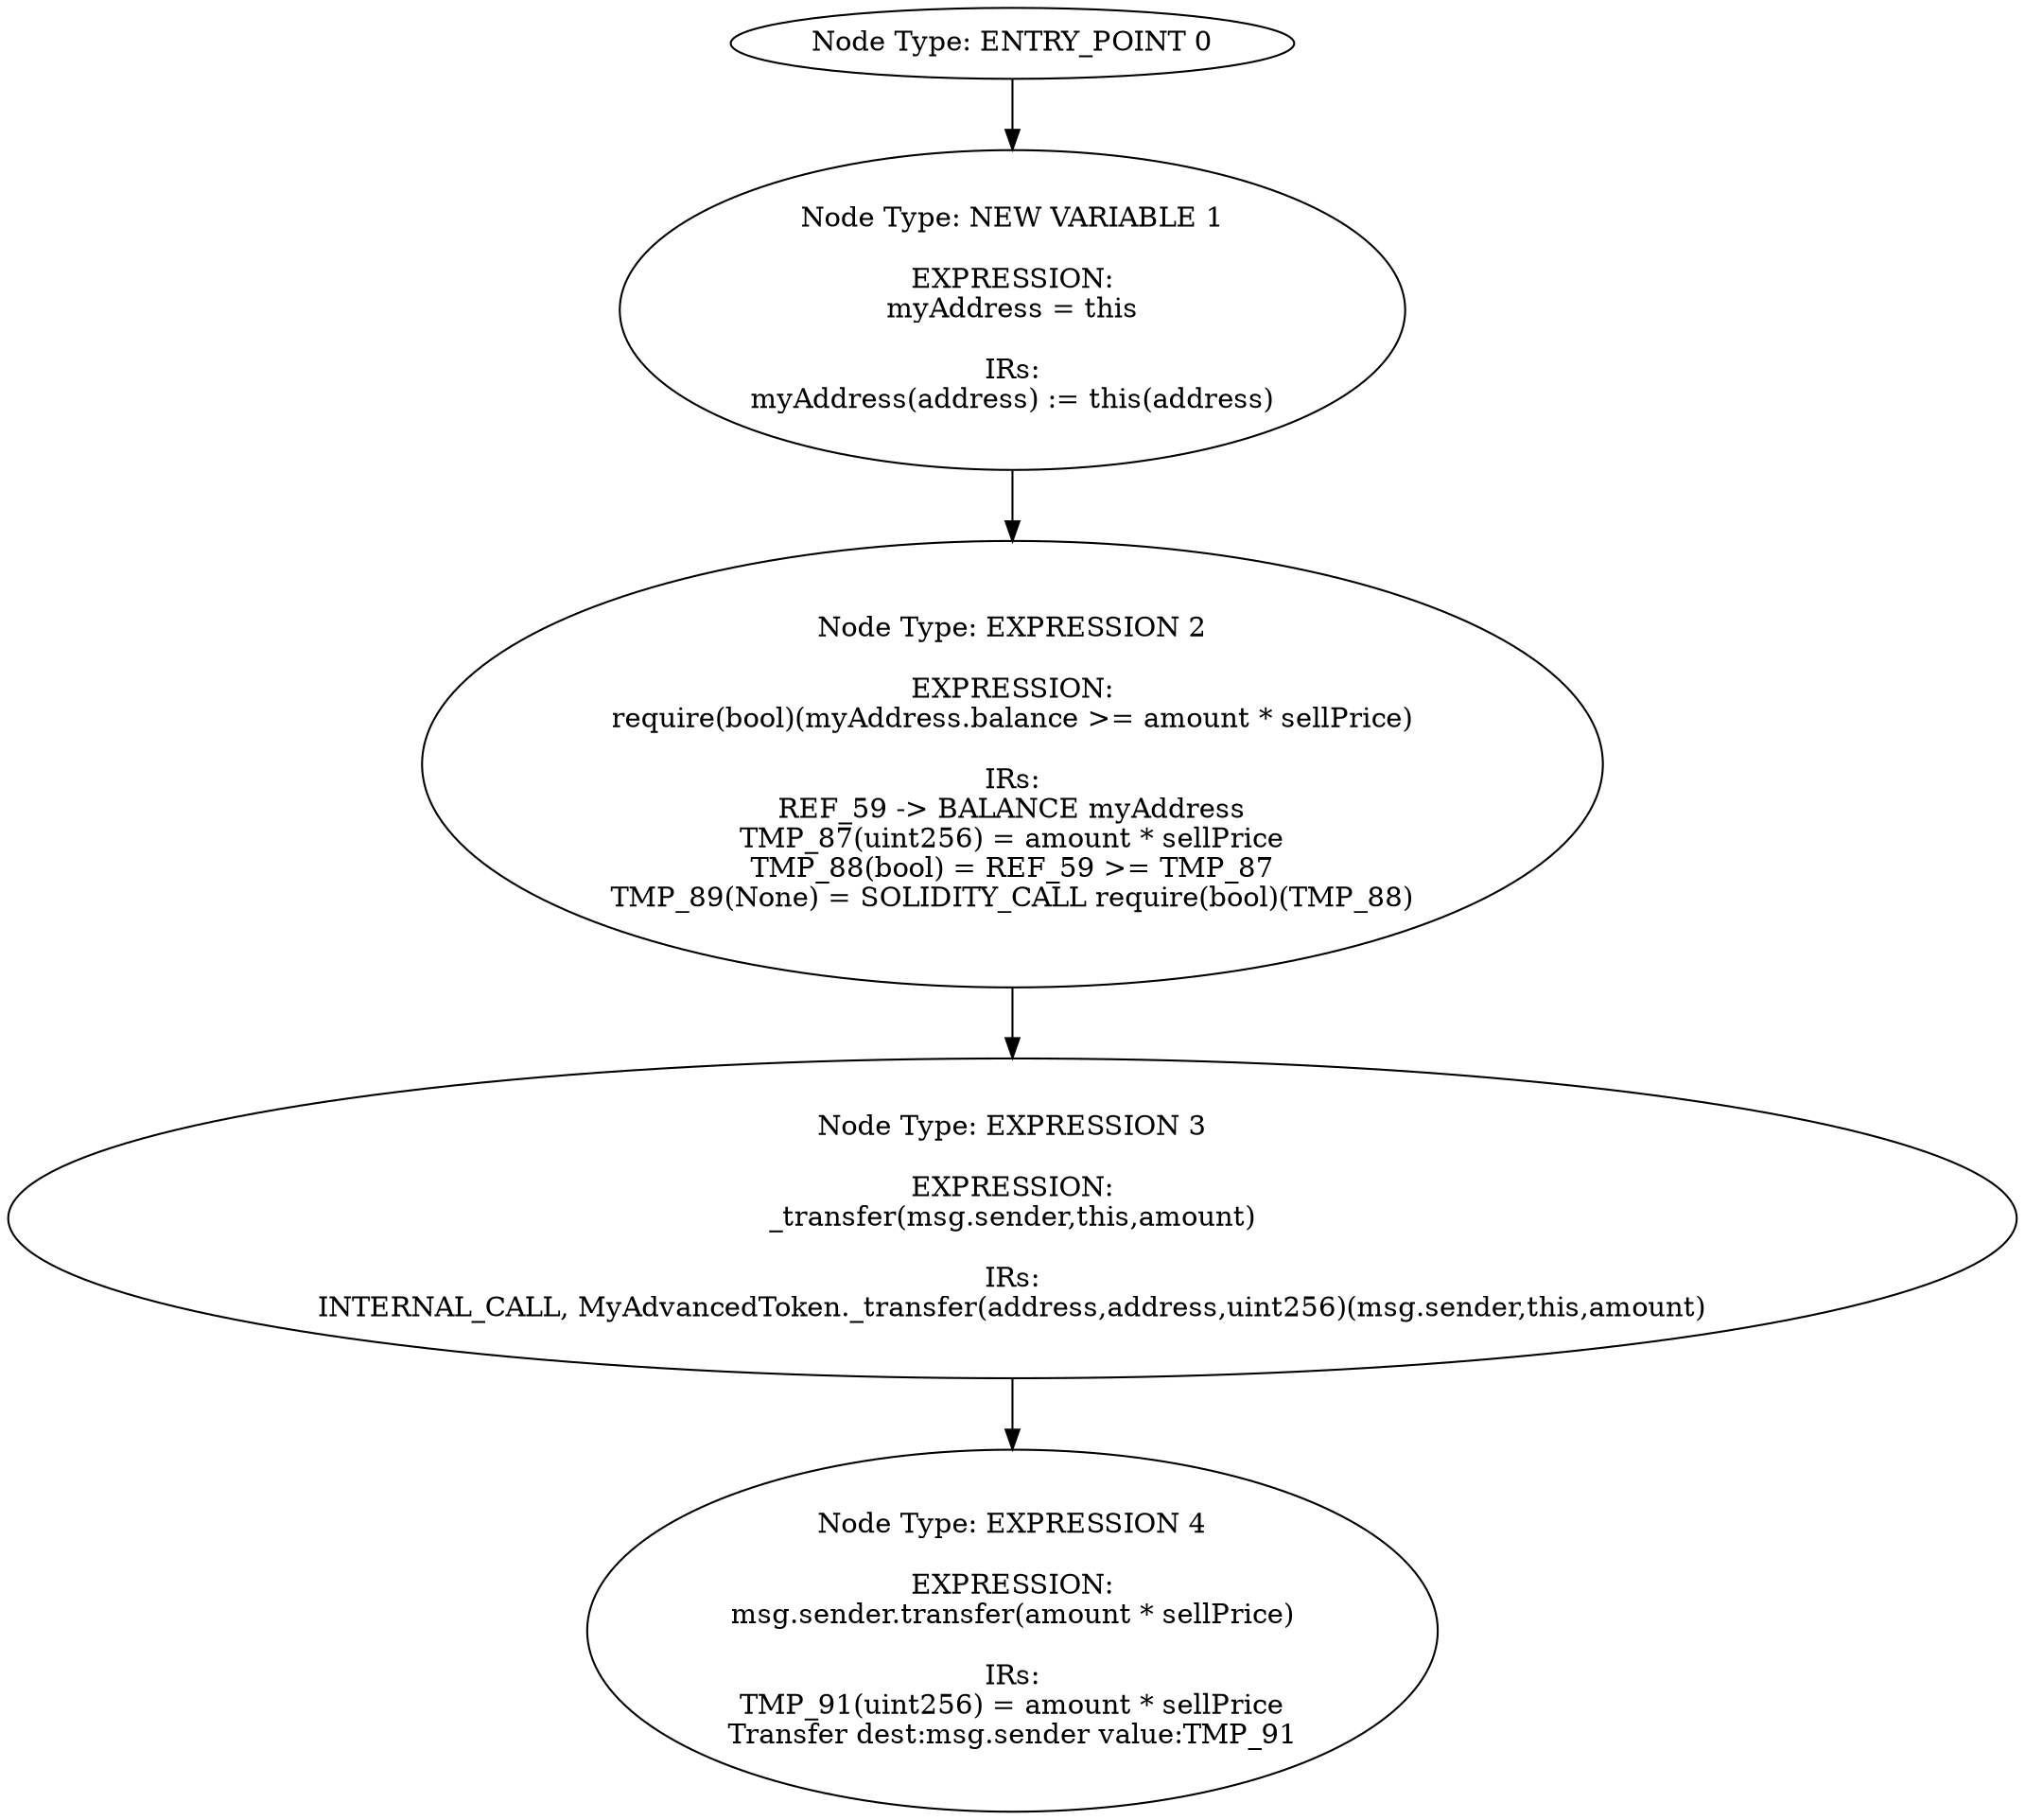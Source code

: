 digraph{
0[label="Node Type: ENTRY_POINT 0
"];
0->1;
1[label="Node Type: NEW VARIABLE 1

EXPRESSION:
myAddress = this

IRs:
myAddress(address) := this(address)"];
1->2;
2[label="Node Type: EXPRESSION 2

EXPRESSION:
require(bool)(myAddress.balance >= amount * sellPrice)

IRs:
REF_59 -> BALANCE myAddress
TMP_87(uint256) = amount * sellPrice
TMP_88(bool) = REF_59 >= TMP_87
TMP_89(None) = SOLIDITY_CALL require(bool)(TMP_88)"];
2->3;
3[label="Node Type: EXPRESSION 3

EXPRESSION:
_transfer(msg.sender,this,amount)

IRs:
INTERNAL_CALL, MyAdvancedToken._transfer(address,address,uint256)(msg.sender,this,amount)"];
3->4;
4[label="Node Type: EXPRESSION 4

EXPRESSION:
msg.sender.transfer(amount * sellPrice)

IRs:
TMP_91(uint256) = amount * sellPrice
Transfer dest:msg.sender value:TMP_91"];
}
